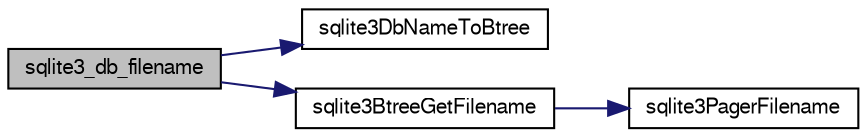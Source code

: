 digraph "sqlite3_db_filename"
{
  edge [fontname="FreeSans",fontsize="10",labelfontname="FreeSans",labelfontsize="10"];
  node [fontname="FreeSans",fontsize="10",shape=record];
  rankdir="LR";
  Node327911 [label="sqlite3_db_filename",height=0.2,width=0.4,color="black", fillcolor="grey75", style="filled", fontcolor="black"];
  Node327911 -> Node327912 [color="midnightblue",fontsize="10",style="solid",fontname="FreeSans"];
  Node327912 [label="sqlite3DbNameToBtree",height=0.2,width=0.4,color="black", fillcolor="white", style="filled",URL="$sqlite3_8c.html#a1b53d7ba894859656b1a098300036d37"];
  Node327911 -> Node327913 [color="midnightblue",fontsize="10",style="solid",fontname="FreeSans"];
  Node327913 [label="sqlite3BtreeGetFilename",height=0.2,width=0.4,color="black", fillcolor="white", style="filled",URL="$sqlite3_8c.html#aff472e52658a6caf1b1b1d8ac740f7a6"];
  Node327913 -> Node327914 [color="midnightblue",fontsize="10",style="solid",fontname="FreeSans"];
  Node327914 [label="sqlite3PagerFilename",height=0.2,width=0.4,color="black", fillcolor="white", style="filled",URL="$sqlite3_8c.html#af9905ce64f499b4e908ec64e65730584"];
}
